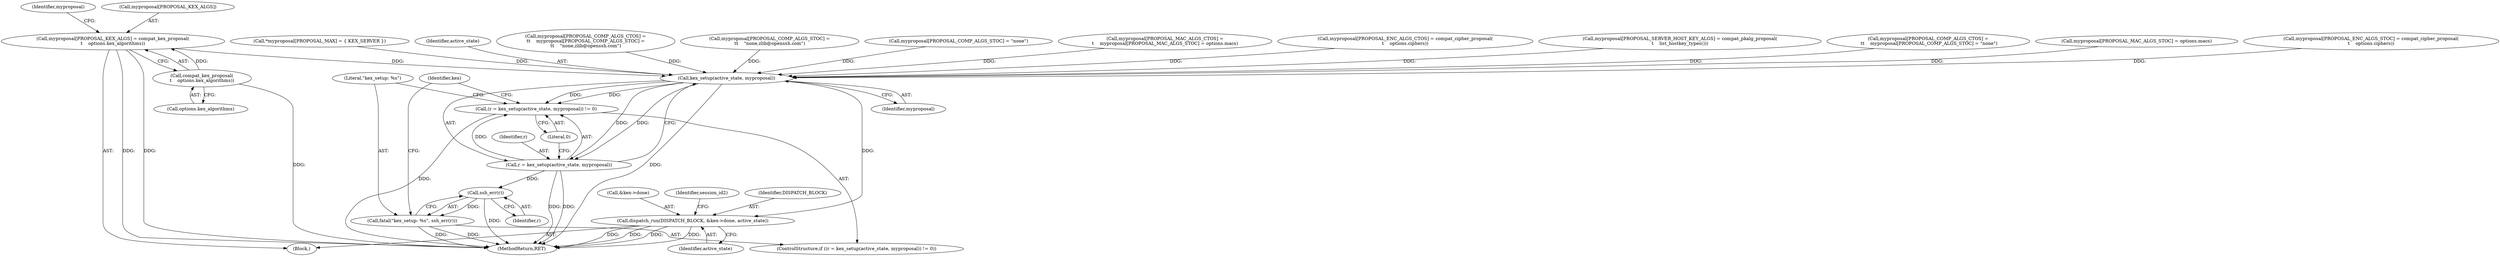 digraph "0_src_3095060f479b86288e31c79ecbc5131a66bcd2f9_10@array" {
"1000110" [label="(Call,myproposal[PROPOSAL_KEX_ALGS] = compat_kex_proposal(\n\t    options.kex_algorithms))"];
"1000114" [label="(Call,compat_kex_proposal(\n\t    options.kex_algorithms))"];
"1000205" [label="(Call,kex_setup(active_state, myproposal))"];
"1000202" [label="(Call,(r = kex_setup(active_state, myproposal)) != 0)"];
"1000203" [label="(Call,r = kex_setup(active_state, myproposal))"];
"1000211" [label="(Call,ssh_err(r))"];
"1000209" [label="(Call,fatal(\"kex_setup: %s\", ssh_err(r)))"];
"1000319" [label="(Call,dispatch_run(DISPATCH_BLOCK, &kex->done, active_state))"];
"1000209" [label="(Call,fatal(\"kex_setup: %s\", ssh_err(r)))"];
"1000173" [label="(Call,myproposal[PROPOSAL_COMP_ALGS_STOC] =\n\t\t    \"none,zlib@openssh.com\")"];
"1000204" [label="(Identifier,r)"];
"1000156" [label="(Call,myproposal[PROPOSAL_COMP_ALGS_STOC] = \"none\")"];
"1000114" [label="(Call,compat_kex_proposal(\n\t    options.kex_algorithms))"];
"1000321" [label="(Call,&kex->done)"];
"1000134" [label="(Call,myproposal[PROPOSAL_MAC_ALGS_CTOS] =\n\t    myproposal[PROPOSAL_MAC_ALGS_STOC] = options.macs)"];
"1000118" [label="(Call,myproposal[PROPOSAL_ENC_ALGS_CTOS] = compat_cipher_proposal(\n\t    options.ciphers))"];
"1000210" [label="(Literal,\"kex_setup: %s\")"];
"1000203" [label="(Call,r = kex_setup(active_state, myproposal))"];
"1000195" [label="(Call,myproposal[PROPOSAL_SERVER_HOST_KEY_ALGS] = compat_pkalg_proposal(\n\t    list_hostkey_types()))"];
"1000152" [label="(Call,myproposal[PROPOSAL_COMP_ALGS_CTOS] =\n \t\t    myproposal[PROPOSAL_COMP_ALGS_STOC] = \"none\")"];
"1000115" [label="(Call,options.kex_algorithms)"];
"1000212" [label="(Identifier,r)"];
"1000120" [label="(Identifier,myproposal)"];
"1000110" [label="(Call,myproposal[PROPOSAL_KEX_ALGS] = compat_kex_proposal(\n\t    options.kex_algorithms))"];
"1000344" [label="(MethodReturn,RET)"];
"1000211" [label="(Call,ssh_err(r))"];
"1000327" [label="(Identifier,session_id2)"];
"1000138" [label="(Call,myproposal[PROPOSAL_MAC_ALGS_STOC] = options.macs)"];
"1000214" [label="(Identifier,kex)"];
"1000126" [label="(Call,myproposal[PROPOSAL_ENC_ALGS_STOC] = compat_cipher_proposal(\n\t    options.ciphers))"];
"1000205" [label="(Call,kex_setup(active_state, myproposal))"];
"1000201" [label="(ControlStructure,if ((r = kex_setup(active_state, myproposal)) != 0))"];
"1000106" [label="(Call,*myproposal[PROPOSAL_MAX] = { KEX_SERVER })"];
"1000111" [label="(Call,myproposal[PROPOSAL_KEX_ALGS])"];
"1000206" [label="(Identifier,active_state)"];
"1000319" [label="(Call,dispatch_run(DISPATCH_BLOCK, &kex->done, active_state))"];
"1000325" [label="(Identifier,active_state)"];
"1000208" [label="(Literal,0)"];
"1000202" [label="(Call,(r = kex_setup(active_state, myproposal)) != 0)"];
"1000104" [label="(Block,)"];
"1000207" [label="(Identifier,myproposal)"];
"1000320" [label="(Identifier,DISPATCH_BLOCK)"];
"1000169" [label="(Call,myproposal[PROPOSAL_COMP_ALGS_CTOS] =\n\t\t    myproposal[PROPOSAL_COMP_ALGS_STOC] =\n\t\t    \"none,zlib@openssh.com\")"];
"1000110" -> "1000104"  [label="AST: "];
"1000110" -> "1000114"  [label="CFG: "];
"1000111" -> "1000110"  [label="AST: "];
"1000114" -> "1000110"  [label="AST: "];
"1000120" -> "1000110"  [label="CFG: "];
"1000110" -> "1000344"  [label="DDG: "];
"1000110" -> "1000344"  [label="DDG: "];
"1000114" -> "1000110"  [label="DDG: "];
"1000110" -> "1000205"  [label="DDG: "];
"1000114" -> "1000115"  [label="CFG: "];
"1000115" -> "1000114"  [label="AST: "];
"1000114" -> "1000344"  [label="DDG: "];
"1000205" -> "1000203"  [label="AST: "];
"1000205" -> "1000207"  [label="CFG: "];
"1000206" -> "1000205"  [label="AST: "];
"1000207" -> "1000205"  [label="AST: "];
"1000203" -> "1000205"  [label="CFG: "];
"1000205" -> "1000344"  [label="DDG: "];
"1000205" -> "1000202"  [label="DDG: "];
"1000205" -> "1000202"  [label="DDG: "];
"1000205" -> "1000203"  [label="DDG: "];
"1000205" -> "1000203"  [label="DDG: "];
"1000106" -> "1000205"  [label="DDG: "];
"1000156" -> "1000205"  [label="DDG: "];
"1000138" -> "1000205"  [label="DDG: "];
"1000134" -> "1000205"  [label="DDG: "];
"1000169" -> "1000205"  [label="DDG: "];
"1000118" -> "1000205"  [label="DDG: "];
"1000195" -> "1000205"  [label="DDG: "];
"1000173" -> "1000205"  [label="DDG: "];
"1000126" -> "1000205"  [label="DDG: "];
"1000152" -> "1000205"  [label="DDG: "];
"1000205" -> "1000319"  [label="DDG: "];
"1000202" -> "1000201"  [label="AST: "];
"1000202" -> "1000208"  [label="CFG: "];
"1000203" -> "1000202"  [label="AST: "];
"1000208" -> "1000202"  [label="AST: "];
"1000210" -> "1000202"  [label="CFG: "];
"1000214" -> "1000202"  [label="CFG: "];
"1000202" -> "1000344"  [label="DDG: "];
"1000203" -> "1000202"  [label="DDG: "];
"1000204" -> "1000203"  [label="AST: "];
"1000208" -> "1000203"  [label="CFG: "];
"1000203" -> "1000344"  [label="DDG: "];
"1000203" -> "1000344"  [label="DDG: "];
"1000203" -> "1000211"  [label="DDG: "];
"1000211" -> "1000209"  [label="AST: "];
"1000211" -> "1000212"  [label="CFG: "];
"1000212" -> "1000211"  [label="AST: "];
"1000209" -> "1000211"  [label="CFG: "];
"1000211" -> "1000344"  [label="DDG: "];
"1000211" -> "1000209"  [label="DDG: "];
"1000209" -> "1000201"  [label="AST: "];
"1000210" -> "1000209"  [label="AST: "];
"1000214" -> "1000209"  [label="CFG: "];
"1000209" -> "1000344"  [label="DDG: "];
"1000209" -> "1000344"  [label="DDG: "];
"1000319" -> "1000104"  [label="AST: "];
"1000319" -> "1000325"  [label="CFG: "];
"1000320" -> "1000319"  [label="AST: "];
"1000321" -> "1000319"  [label="AST: "];
"1000325" -> "1000319"  [label="AST: "];
"1000327" -> "1000319"  [label="CFG: "];
"1000319" -> "1000344"  [label="DDG: "];
"1000319" -> "1000344"  [label="DDG: "];
"1000319" -> "1000344"  [label="DDG: "];
"1000319" -> "1000344"  [label="DDG: "];
}
